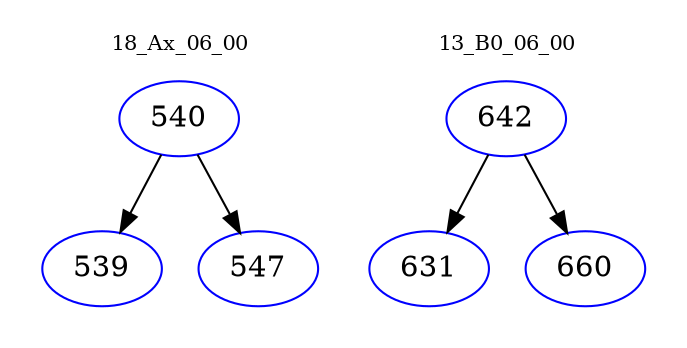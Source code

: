 digraph{
subgraph cluster_0 {
color = white
label = "18_Ax_06_00";
fontsize=10;
T0_540 [label="540", color="blue"]
T0_540 -> T0_539 [color="black"]
T0_539 [label="539", color="blue"]
T0_540 -> T0_547 [color="black"]
T0_547 [label="547", color="blue"]
}
subgraph cluster_1 {
color = white
label = "13_B0_06_00";
fontsize=10;
T1_642 [label="642", color="blue"]
T1_642 -> T1_631 [color="black"]
T1_631 [label="631", color="blue"]
T1_642 -> T1_660 [color="black"]
T1_660 [label="660", color="blue"]
}
}
